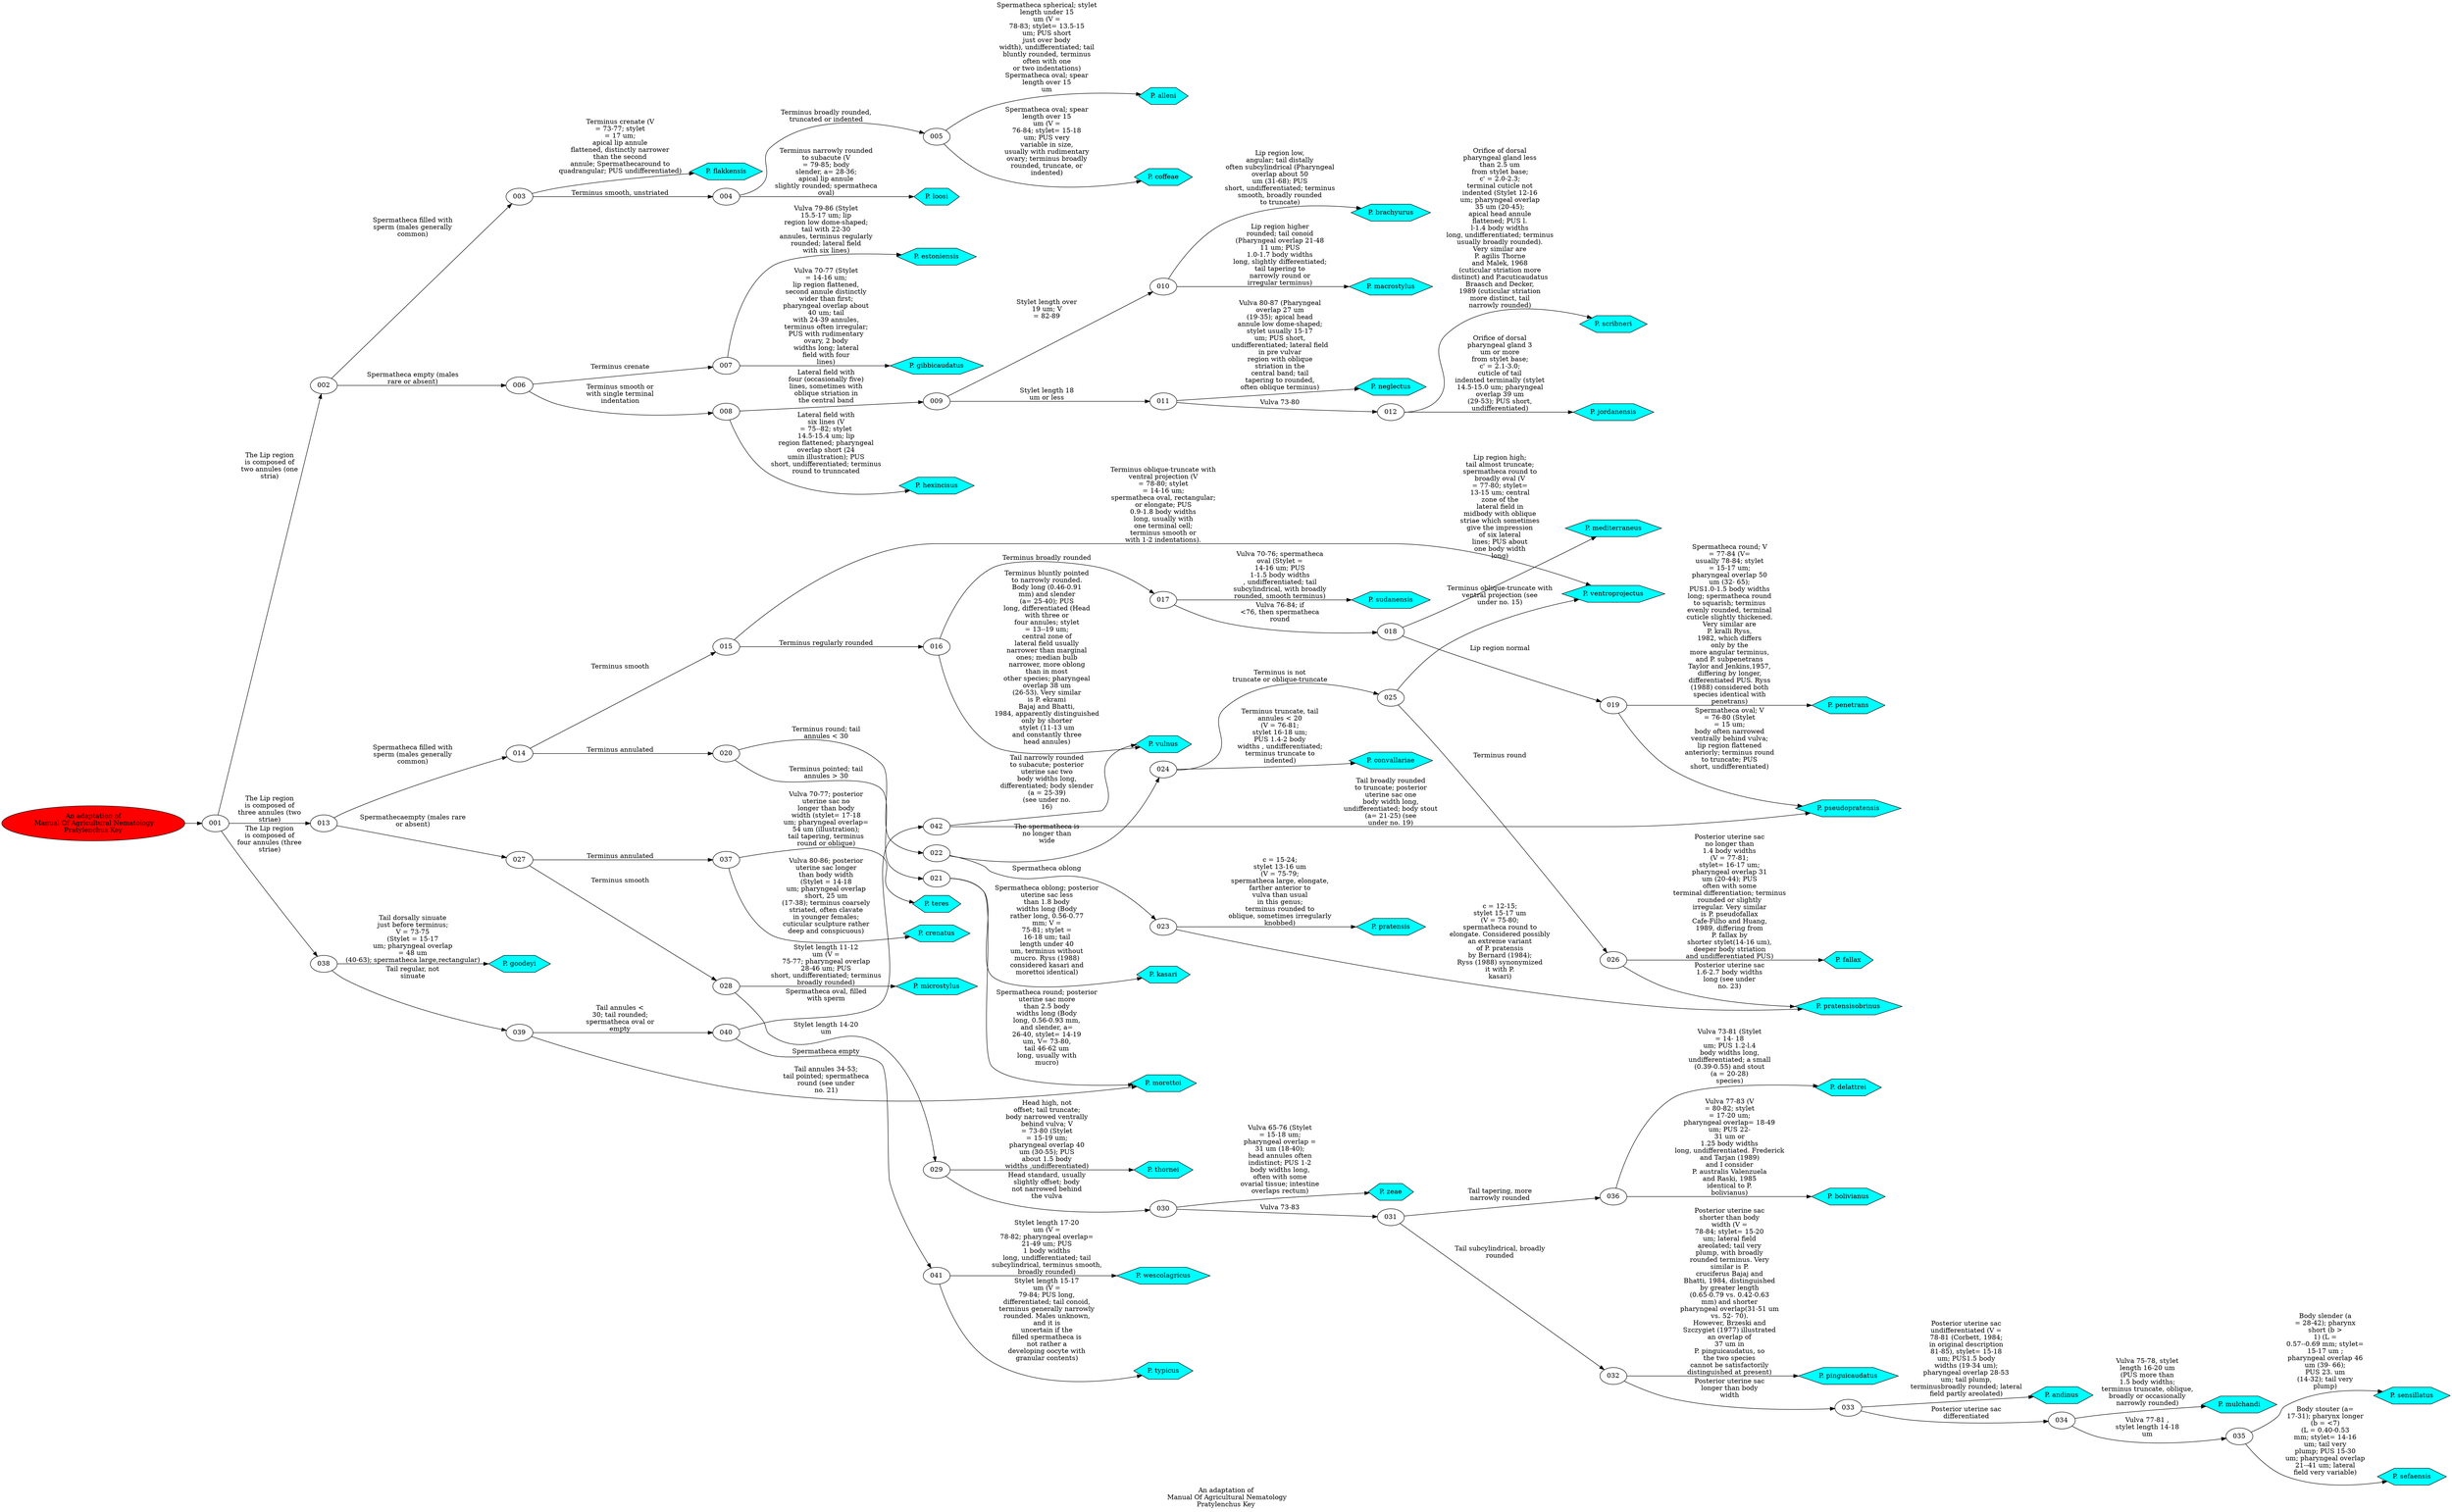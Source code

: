 // FOO
digraph GraphTitle {
	graph [rankdir=LR]
	label="An adaptation of
 Manual Of Agricultural Nematology
Pratylenchus Key"
	000 [label="An adaptation of
 Manual Of Agricultural Nematology
Pratylenchus Key" fillcolor=red style=filled]
	000 -> 001 [label=""]
	"P. flakkensis" [label="P. flakkensis
" fillcolor=aqua shape=hexagon style=filled]
	"P. loosi" [label="P. loosi
" fillcolor=aqua shape=hexagon style=filled]
	"P. alleni" [label="P. alleni
" fillcolor=aqua shape=hexagon style=filled]
	"P. coffeae" [label="P. coffeae
" fillcolor=aqua shape=hexagon style=filled]
	"P. gibbicaudatus" [label="P. gibbicaudatus
" fillcolor=aqua shape=hexagon style=filled]
	"P. estoniensis" [label="P. estoniensis
" fillcolor=aqua shape=hexagon style=filled]
	"P. hexincisus" [label="P. hexincisus
" fillcolor=aqua shape=hexagon style=filled]
	"P. brachyurus" [label="P. brachyurus
" fillcolor=aqua shape=hexagon style=filled]
	"P. macrostylus" [label="P. macrostylus
" fillcolor=aqua shape=hexagon style=filled]
	"P. neglectus" [label="P. neglectus
" fillcolor=aqua shape=hexagon style=filled]
	"P. jordanensis" [label="P. jordanensis
" fillcolor=aqua shape=hexagon style=filled]
	"P. scribneri" [label="P. scribneri
" fillcolor=aqua shape=hexagon style=filled]
	"P. ventroprojectus" [label="P. ventroprojectus
" fillcolor=aqua shape=hexagon style=filled]
	"P. vulnus" [label="P. vulnus
" fillcolor=aqua shape=hexagon style=filled]
	"P. sudanensis" [label="P. sudanensis
" fillcolor=aqua shape=hexagon style=filled]
	"P. mediterraneus" [label="P. mediterraneus
" fillcolor=aqua shape=hexagon style=filled]
	"P. pseudopratensis" [label="P. pseudopratensis
" fillcolor=aqua shape=hexagon style=filled]
	"P. penetrans" [label="P. penetrans
" fillcolor=aqua shape=hexagon style=filled]
	"P. morettoi" [label="P. morettoi
" fillcolor=aqua shape=hexagon style=filled]
	"P. kasari" [label="P. kasari
" fillcolor=aqua shape=hexagon style=filled]
	"P. pratensisobrinus" [label="P. pratensisobrinus
" fillcolor=aqua shape=hexagon style=filled]
	"P. pratensis" [label="P. pratensis
" fillcolor=aqua shape=hexagon style=filled]
	"P. convallariae" [label="P. convallariae
" fillcolor=aqua shape=hexagon style=filled]
	"P. ventroprojectus" [label="P. ventroprojectus
" fillcolor=aqua shape=hexagon style=filled]
	"P. pratensisobrinus" [label="P. pratensisobrinus
" fillcolor=aqua shape=hexagon style=filled]
	"P. fallax" [label="P. fallax
" fillcolor=aqua shape=hexagon style=filled]
	"P. microstylus" [label="P. microstylus
" fillcolor=aqua shape=hexagon style=filled]
	"P. thornei" [label="P. thornei
" fillcolor=aqua shape=hexagon style=filled]
	"P. zeae" [label="P. zeae
" fillcolor=aqua shape=hexagon style=filled]
	"P. pinguicaudatus" [label="P. pinguicaudatus
" fillcolor=aqua shape=hexagon style=filled]
	"P. andinus" [label="P. andinus
" fillcolor=aqua shape=hexagon style=filled]
	"P. mulchandi" [label="P. mulchandi
" fillcolor=aqua shape=hexagon style=filled]
	"P. sensillatus" [label="P. sensillatus
" fillcolor=aqua shape=hexagon style=filled]
	"P. sefaensis" [label="P. sefaensis
" fillcolor=aqua shape=hexagon style=filled]
	"P. delattrei" [label="P. delattrei
" fillcolor=aqua shape=hexagon style=filled]
	"P. bolivianus" [label="P. bolivianus
" fillcolor=aqua shape=hexagon style=filled]
	"P. crenatus" [label="P. crenatus
" fillcolor=aqua shape=hexagon style=filled]
	"P. teres" [label="P. teres
" fillcolor=aqua shape=hexagon style=filled]
	"P. goodeyi" [label="P. goodeyi
" fillcolor=aqua shape=hexagon style=filled]
	"P. morettoi" [label="P. morettoi
" fillcolor=aqua shape=hexagon style=filled]
	"P. typicus" [label="P. typicus
" fillcolor=aqua shape=hexagon style=filled]
	"P. wescolagricus" [label="P. wescolagricus
" fillcolor=aqua shape=hexagon style=filled]
	"P. vulnus" [label="P. vulnus
" fillcolor=aqua shape=hexagon style=filled]
	"P. pseudopratensis" [label="P. pseudopratensis
" fillcolor=aqua shape=hexagon style=filled]
	001 -> 002 [label="The Lip region
is composed of
two annules (one
stria)
"]
	001 -> 013 [label="The Lip region
is composed of
three annules (two
striae)
"]
	001 -> 038 [label="The Lip region
is composed of
four annules (three
striae)
"]
	002 -> 003 [label="Spermatheca filled with
sperm (males generally
common)
"]
	002 -> 006 [label="Spermatheca empty (males
rare or absent)
"]
	003 -> "P. flakkensis" [label="Terminus crenate (V
= 73-77; stylet
= 17 um;
apical lip annule
flattened, distinctly narrower
than the second
annule; Spermathecaround to
quadrangular; PUS undifferentiated)
"]
	003 -> 004 [label="Terminus smooth, unstriated
"]
	004 -> "P. loosi" [label="Terminus narrowly rounded
to subacute (V
= 79-85; body
slender, a= 28-36;
apical lip annule
slightly rounded; spermatheca
oval)
"]
	004 -> 005 [label="Terminus broadly rounded,
truncated or indented
"]
	005 -> "P. alleni" [label="Spermatheca spherical; stylet
length under 15
um (V =
78-83; stylet= 13.5-15
um; PUS short
just over body
width), undifferentiated; tail
bluntly rounded, terminus
often with one
or two indentations)
Spermatheca oval; spear
length over 15
um
"]
	005 -> "P. coffeae" [label="Spermatheca oval; spear
length over 15
um (V =
76-84; stylet= 15-18
um; PUS very
variable in size,
usually with rudimentary
ovary; terminus broadly
rounded, truncate, or
indented)
"]
	006 -> 007 [label="Terminus crenate
"]
	006 -> 008 [label="Terminus smooth or
with single terminal
indentation
"]
	007 -> "P. gibbicaudatus" [label="Vulva 70-77 (Stylet
= 14-16 um;
lip region flattened,
second annule distinctly
wider than first;
pharyngeal overlap about
40 um; tail
with 24-39 annules,
terminus often irregular;
PUS with rudimentary
ovary, 2 body
widths long; lateral
field with four
lines)
"]
	007 -> "P. estoniensis" [label="Vulva 79-86 (Stylet
15.5-17 um; lip
region low dome-shaped;
tail with 22-30
annules, terminus regularly
rounded; lateral field
with six lines)
"]
	008 -> "P. hexincisus" [label="Lateral field with
six lines (V
= 75--82; stylet
14.5-15.4 um; lip
region flattened; pharyngeal
overlap short (24
umin illustration); PUS
short, undifferentiated; terminus
round to trunncated
"]
	008 -> 009 [label="Lateral field with
four (occasionally five)
lines, sometimes with
oblique striation in
the central band
"]
	009 -> 010 [label="Stylet length over
19 um; V
= 82-89
"]
	009 -> 011 [label="Stylet length 18
um or less
"]
	010 -> "P. brachyurus" [label="Lip region low,
angular; tail distally
often subcylindrical (Pharyngeal
overlap about 50
um (31-68); PUS
short, undifferentiated; terminus
smooth, broadly rounded
to truncate)
"]
	010 -> "P. macrostylus" [label="Lip region higher
rounded; tail conoid
(Pharyngeal overlap 21-48
11 um; PUS
1.0-1.7 body widths
long, slightly differentiated;
tail tapering to
narrowly round or
irregular terminus)
"]
	011 -> "P. neglectus" [label="Vulva 80-87 (Pharyngeal
overlap 27 um
(19-35); apical head
annule low dome-shaped;
stylet usually 15-17
um; PUS short,
undifferentiated; lateral field
in pre vulvar
region with oblique
striation in the
central band; tail
tapering to rounded,
often oblique terminus)
"]
	011 -> 012 [label="Vulva 73-80
"]
	012 -> "P. jordanensis" [label="Orifice of dorsal
pharyngeal gland 3
um or more
from stylet base;
c' = 2.1-3.0;
cuticle of tail
indented terminally (stylet
14.5-15.0 um; pharyngeal
overlap 39 um
(29-53); PUS short,
undifferentiated)
"]
	012 -> "P. scribneri" [label="Orifice of dorsal
pharyngeal gland less
than 2.5 um
from stylet base;
c' = 2.0-2.3;
terminal cuticle not
indented (Stylet 12-16
um; pharyngeal overlap
35 um (20-45);
apical head annule
flattened; PUS l.
l-1.4 body widths
long, undifferentiated; terminus
usually broadly rounded).
Very similar are
P. agilis Thorne
and Malek, 1968
(cuticular striation more
distinct) and P.acuticaudatus
Braasch and Decker,
1989 (cuticular striation
more distinct, tail
narrowly rounded)
"]
	013 -> 014 [label="Spermatheca filled with
sperm (males generally
common)
"]
	013 -> 027 [label="Spermathecaempty (males rare
or absent)
"]
	014 -> 015 [label="Terminus smooth
"]
	014 -> 020 [label="Terminus annulated
"]
	015 -> "P. ventroprojectus" [label="Terminus oblique-truncate with
ventral projection (V
= 78-80; stylet
= 14-16 um;
spermatheca oval, rectangular;
or elongate; PUS
0.9-1.8 body widths
long, usually with
one terminal cell;
terminus smooth or
with 1-2 indentations).
"]
	015 -> 016 [label="Terminus regularly rounded
"]
	016 -> "P. vulnus" [label="Terminus bluntly pointed
to narrowly rounded.
Body long (0.46-0.91
mm) and slender
(a= 25-40); PUS
long, differentiated (Head
with three or
four annules; stylet
= 13--19 um;
central zone of
lateral field usually
narrower than marginal
ones; median bulb
narrower, more oblong
than in most
other species; pharyngeal
overlap 38 um
(26-53). Very similar
is P. ekrami
Bajaj and Bhatti,
1984, apparently distinguished
only by shorter
stylet (11-13 um
and constantly three
head annules)
"]
	016 -> 017 [label="Terminus broadly rounded
"]
	017 -> "P. sudanensis" [label="Vulva 70-76; spermatheca
oval (Stylet =
14-16 um; PUS
1-1.5 body widths
, undifferentiated; tail
subcylindrical, with broadly
rounded, smooth terminus)
"]
	017 -> 018 [label="Vulva 76-84; if
<76, then spermatheca
round
"]
	018 -> "P. mediterraneus" [label="Lip region high;
tail almost truncate;
spermatheca round to
broadly oval (V
= 77-80; stylet=
13-15 um; central
zone of the
lateral field in
midbody with oblique
striae which sometimes
give the impression
of six lateral
lines; PUS about
one body width
long)
"]
	018 -> 019 [label="Lip region normal
"]
	019 -> "P. pseudopratensis" [label="Spermatheca oval; V
= 76-80 (Stylet
= 15 um;
body often narrowed
ventrally behind vulva;
lip region flattened
anteriorly; terminus round
to truncate; PUS
short, undifferentiated)
"]
	019 -> "P. penetrans" [label="Spermatheca round; V
= 77-84 (V=
usually 78-84; stylet
= 15-17 um;
pharyngeal overlap 50
um (32- 65);
PUS1.0-1.5 body widths
long; spermatheca round
to squarish; terminus
evenly rounded, terminal
cuticle slightly thickened.
Very similar are
P. kralli Ryss,
1982, which differs
only by the
more angular terminus,
and P. subpenetrans
Taylor and Jenkins,1957,
differing by longer,
differentiated PUS. Ryss
(1988) considered both
species identical with
penetrans)
"]
	020 -> 021 [label="Terminus pointed; tail
annules > 30
"]
	020 -> 022 [label="Terminus round; tail
annules < 30
"]
	021 -> "P. morettoi" [label="Spermatheca round; posterior
uterine sac more
than 2.5 body
widths long (Body
long, 0.56-0.93 mm,
and slender, a=
26-40, stylet= 14-19
um, V= 73-80,
tail 46-62 um
long, usually with
mucro)
"]
	021 -> "P. kasari" [label="Spermatheca oblong; posterior
uterine sac less
than 1.8 body
widths long (Body
rather long, 0.56-0.77
mm; V =
75-81; stylet =
16-18 um; tail
length under 40
um, terminus without
mucro. Ryss (1988)
considered kasari and
morettoi identical)
"]
	022 -> 023 [label="Spermatheca oblong
"]
	022 -> 024 [label="The spermatheca is
no longer than
wide
"]
	023 -> "P. pratensisobrinus" [label="c = 12-15;
stylet 15-17 um
(V = 75-80;
spermatheca round to
elongate. Considered possibly
an extreme variant
of P. pratensis
by Bernard (1984);
Ryss (1988) synonymized
it with P.
kasari)
"]
	023 -> "P. pratensis" [label="c = 15-24;
stylet 13-16 um
(V = 75-79;
spermatheca large, elongate,
farther anterior to
vulva than usual
in this genus;
terminus rounded to
oblique, sometimes irregularly
knobbed)
"]
	024 -> "P. convallariae" [label="Terminus truncate, tail
annules < 20
(V = 76-81;
stylet 16-18 um;
PUS 1.4-2 body
widths , undifferentiated;
terminus truncate to
indented)
"]
	024 -> 025 [label="Terminus is not
truncate or oblique-truncate
"]
	025 -> "P. ventroprojectus" [label="Terminus oblique-truncate with
ventral projection (see
under no. 15)
"]
	025 -> 026 [label="Terminus round
"]
	026 -> "P. pratensisobrinus" [label="Posterior uterine sac
1.6-2.7 body widths
long (see under
no. 23)
"]
	026 -> "P. fallax" [label="Posterior uterine sac
no longer than
1.4 body widths
(V = 77-81;
stylet= 16-17 um;
pharyngeal overlap 31
um (20-44); PUS
often with some
terminal differentiation; terminus
rounded or slightly
irregular. Very similar
is P. pseudofallax
Cafe-Filho and Huang,
1989, differing from
P. fallax by
shorter stylet(14-16 um),
deeper body striation
and undifferentiated PUS)
"]
	027 -> 028 [label="Terminus smooth
"]
	027 -> 037 [label="Terminus annulated
"]
	028 -> "P. microstylus" [label="Stylet length 11-12
um (V =
75-77; pharyngeal overlap
28-46 um; PUS
short, undifferentiated; terminus
broadly rounded)
"]
	028 -> 029 [label="Stylet length 14-20
um
"]
	029 -> "P. thornei" [label="Head high, not
offset; tail truncate;
body narrowed ventrally
behind vulva; V
= 73-80 (Stylet
= 15-19 um;
pharyngeal overlap 40
um (30-55); PUS
about 1.5 body
widths ,undifferentiated)
"]
	029 -> 030 [label="Head standard, usually
slightly offset; body
not narrowed behind
the vulva
"]
	030 -> "P. zeae" [label="Vulva 65-76 (Stylet
= 15-18 um;
pharyngeal overlap =
31 um (18-40);
head annules often
indistinct; PUS 1-2
body widths long,
often with some
ovarial tissue; intestine
overlaps rectum)
"]
	030 -> 031 [label="Vulva 73-83
"]
	031 -> 032 [label="Tail subcylindrical, broadly
rounded
"]
	031 -> 036 [label="Tail tapering, more
narrowly rounded
"]
	032 -> "P. pinguicaudatus" [label="Posterior uterine sac
shorter than body
width (V =
78-84; stylet= 15-20
um; lateral field
areolated; tail very
plump, with broadly
rounded terminus. Very
similar is P.
cruciferus Bajaj and
Bhatti, 1984, distinguished
by greater length
(0.65-0.79 vs. 0.42-0.63
mm) and shorter
pharyngeal overlap(31-51 um
vs. 52- 70).
However, Brzeski and
Szczygiet (1977) illustrated
an overlap of
37 um in
P. pinguicaudatus, so
the two species
cannot be satisfactorily
distinguished at present)
"]
	032 -> 033 [label="Posterior uterine sac
longer than body
width
"]
	033 -> "P. andinus" [label="Posterior uterine sac
undifferentiated (V =
78-81 (Corbett, 1984;
in original description
81-85), stylet= 15-18
um; PUS1.5 body
widths (19-34 um);
pharyngeal overlap 28-53
um; tail plump,
terminusbroadly rounded; lateral
field partly areolated)
"]
	033 -> 034 [label="Posterior uterine sac
differentiated
"]
	034 -> "P. mulchandi" [label="Vulva 75-78, stylet
length 16-20 um
(PUS more than
1.5 body widths;
terminus truncate, oblique,
broadly or occasionally
narrowly rounded)
"]
	034 -> 035 [label="Vulva 77-81 ,
stylet length 14-18
um
"]
	035 -> "P. sensillatus" [label="Body slender (a
= 28-42); pharynx
short (b >
1) (L =
0.57--0.69 mm; stylet=
15-17 um ;
pharyngeal overlap 46
um (39- 66);
PUS 23. um
(14-32); tail very
plump)
"]
	035 -> "P. sefaensis" [label="Body stouter (a=
17-31); pharynx longer
(b = <7)
(L = 0.40-0.53
mm; stylet= 14-16
um; tail very
plump; PUS 15-30
um; pharyngeal overlap
21--41 um; lateral
field very variable)
"]
	036 -> "P. delattrei" [label="Vulva 73-81 (Stylet
= 14- 18
um; PUS 1.2-l.4
body widths long,
undifferentiated; a small
(0.39-0.55) and stout
(a = 20-28)
species)
"]
	036 -> "P. bolivianus" [label="Vulva 77-83 (V
= 80-82; stylet
= 17-20 um;
pharyngeal overlap= 18-49
um; PUS 22-
31 um or
1.25 body widths
long, undifferentiated. Frederick
and Tarjan (1989)
and I consider
P. australis Valenzuela
and Raski, 1985
identical to P.
bolivianus)
"]
	037 -> "P. crenatus" [label="Vulva 80-86; posterior
uterine sac longer
than body width
(Stylet = 14-18
um; pharyngeal overlap
short, 25 um
(17-38); terminus coarsely
striated, often clavate
in younger females;
cuticular sculpture rather
deep and conspicuous)
"]
	037 -> "P. teres" [label="Vulva 70-77; posterior
uterine sac no
longer than body
width (stylet= 17-18
um; pharyngeal overlap=
54 um (illustration);
tail tapering, terminus
round or oblique)
"]
	038 -> "P. goodeyi" [label="Tail dorsally sinuate
just before terminus;
V = 73-75
(Stylet = 15-17
um; pharyngeal overlap
= 48 um
(40-63); spermatheca large,rectangular)
"]
	038 -> 039 [label="Tail regular, not
sinuate
"]
	039 -> "P. morettoi" [label="Tail annules 34-53;
tail pointed; spermatheca
round (see under
no. 21)
"]
	039 -> 040 [label="Tail annules <
30; tail rounded;
spermatheca oval or
empty
"]
	040 -> 041 [label="Spermatheca empty
"]
	040 -> 042 [label="Spermatheca oval, filled
with sperm
"]
	041 -> "P. typicus" [label="Stylet length 15-17
um (V =
79-84; PUS long,
differentiated; tail conoid,
terminus generally narrowly
rounded. Males unknown,
and it is
uncertain if the
filled spermatheca is
not rather a
developing oocyte with
granular contents)
"]
	041 -> "P. wescolagricus" [label="Stylet length 17-20
um (V =
78-82; pharyngeal overlap=
21-49 um; PUS
1 body widths
long, undifferentiated; tail
subcylindrical, terminus smooth,
broadly rounded)
"]
	042 -> "P. vulnus" [label="Tail narrowly rounded
to subacute; posterior
uterine sac two
body widths long,
differentiated; body slender
(a = 25-39)
(see under no.
16)
"]
	042 -> "P. pseudopratensis" [label="Tail broadly rounded
to truncate; posterior
uterine sac one
body width long,
undifferentiated; body stout
(a= 21-25) (see
under no. 19)
"]
}
